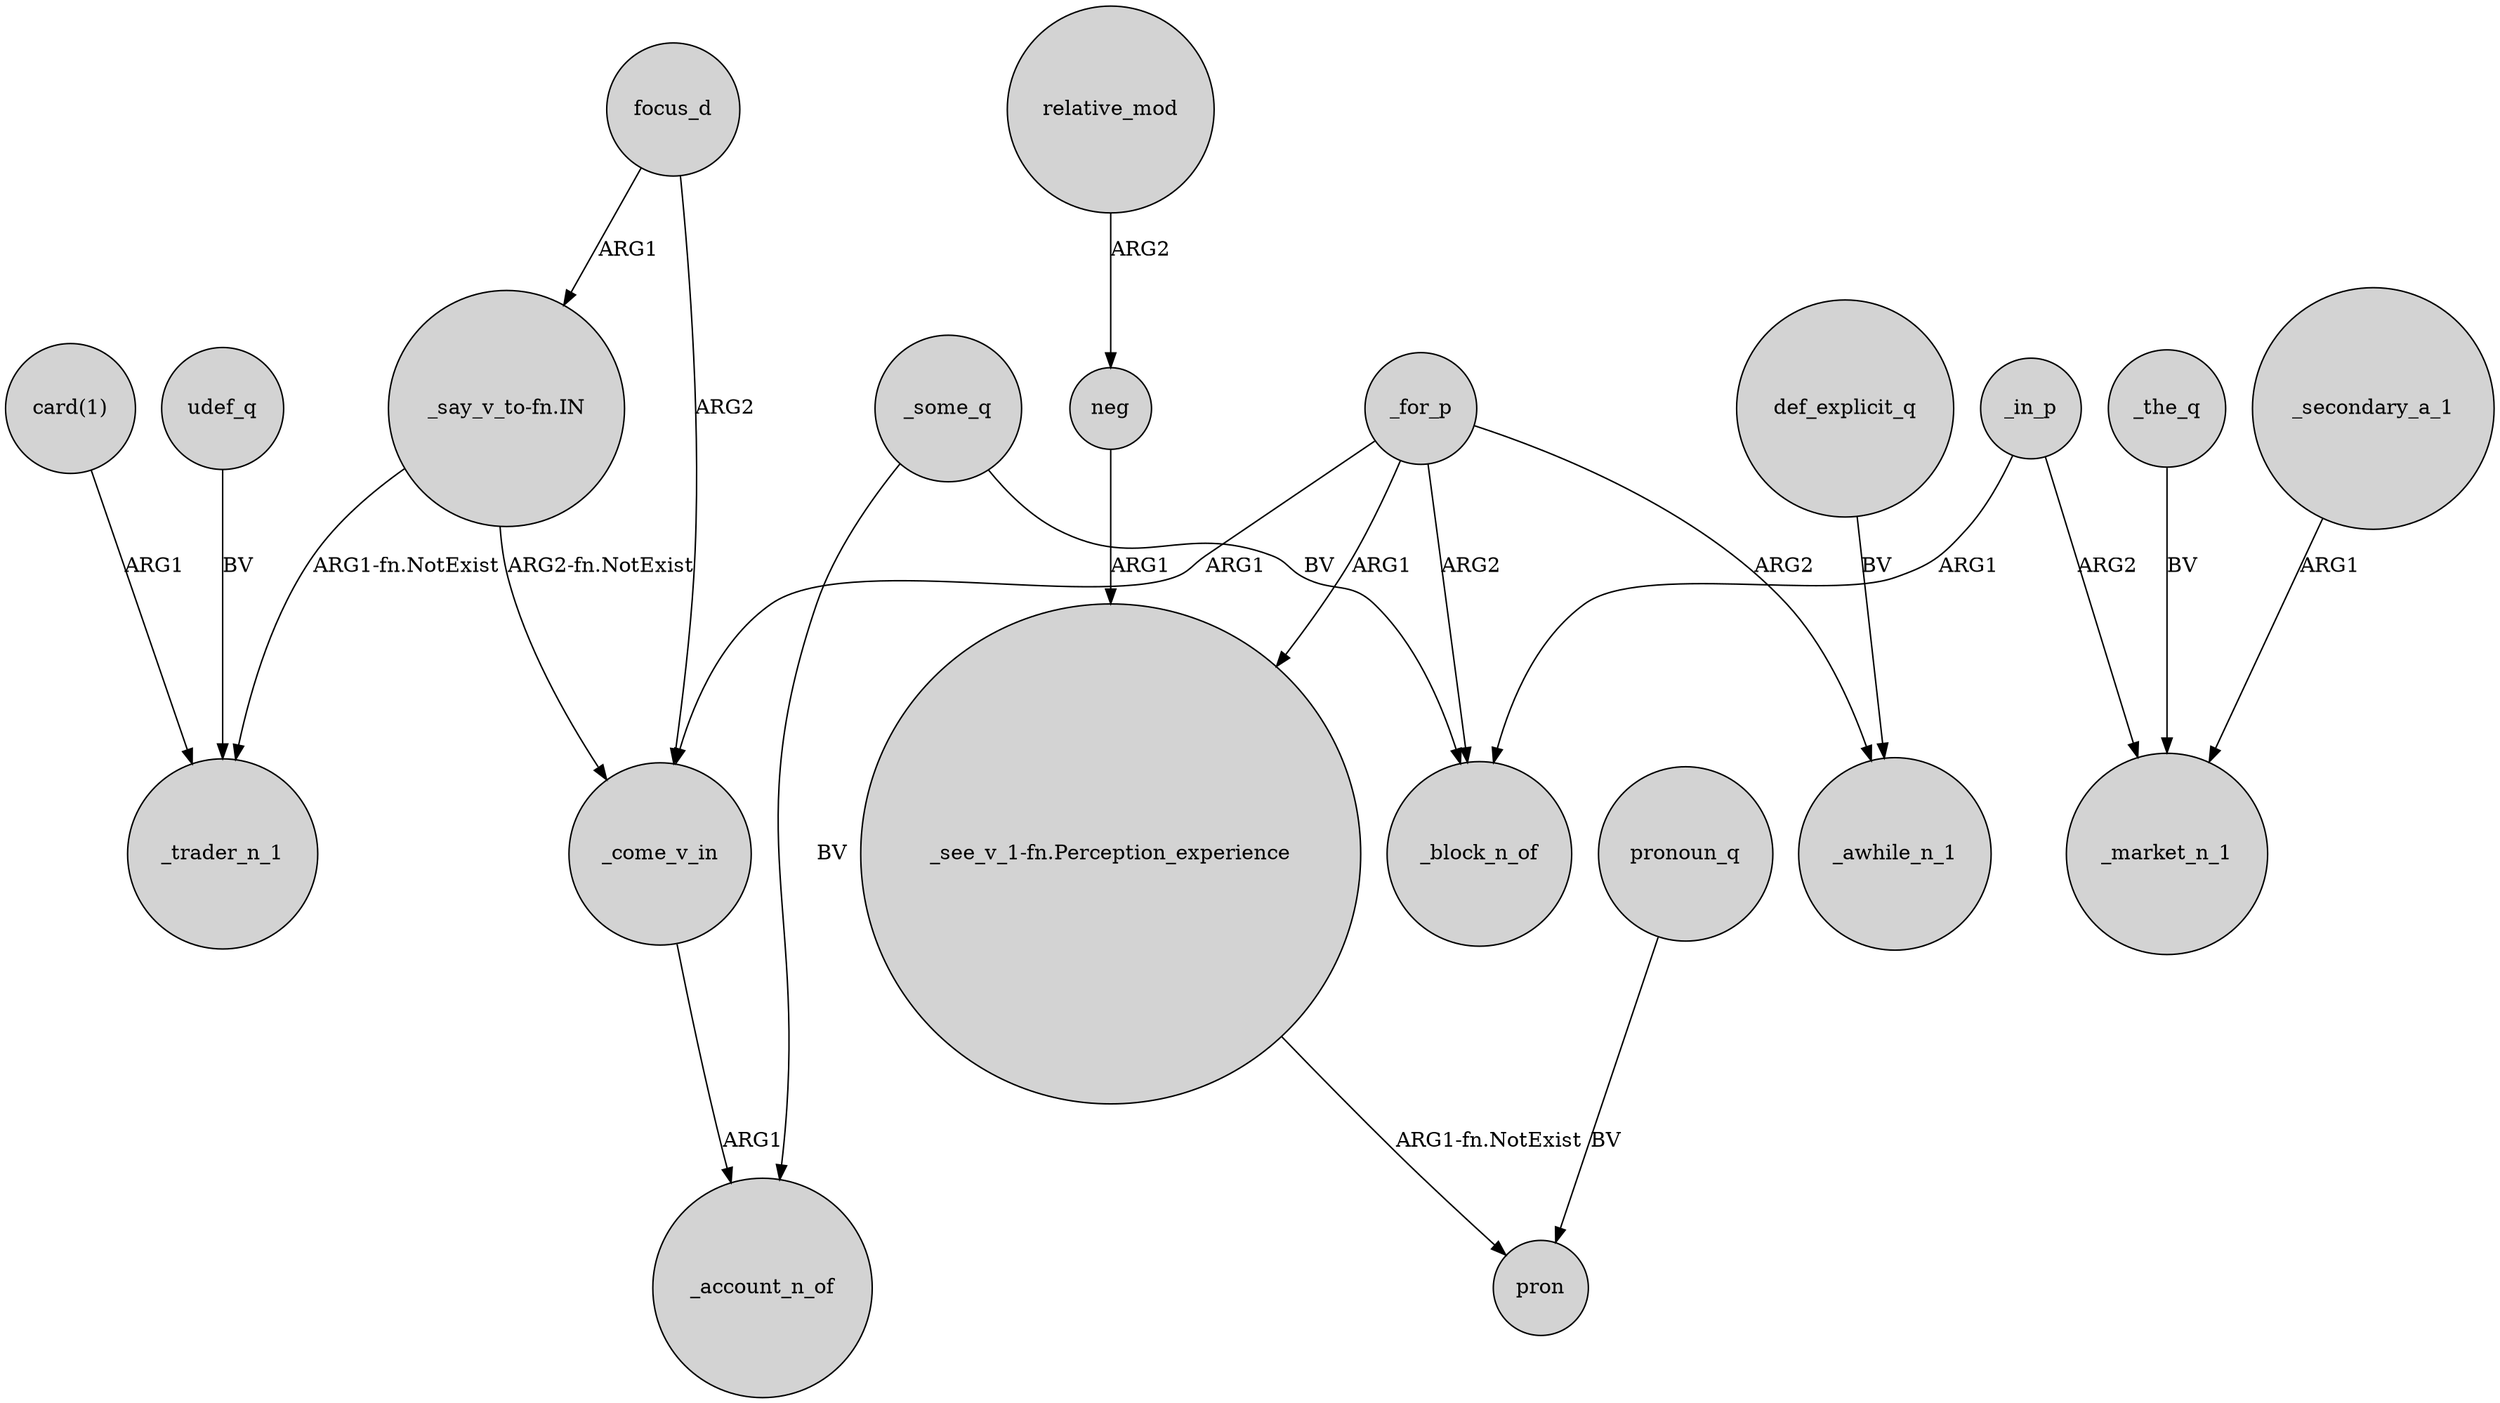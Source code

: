 digraph {
	node [shape=circle style=filled]
	"card(1)" -> _trader_n_1 [label=ARG1]
	focus_d -> _come_v_in [label=ARG2]
	udef_q -> _trader_n_1 [label=BV]
	relative_mod -> neg [label=ARG2]
	_for_p -> _come_v_in [label=ARG1]
	_some_q -> _account_n_of [label=BV]
	pronoun_q -> pron [label=BV]
	def_explicit_q -> _awhile_n_1 [label=BV]
	_secondary_a_1 -> _market_n_1 [label=ARG1]
	_for_p -> "_see_v_1-fn.Perception_experience" [label=ARG1]
	_for_p -> _awhile_n_1 [label=ARG2]
	neg -> "_see_v_1-fn.Perception_experience" [label=ARG1]
	"_say_v_to-fn.IN" -> _trader_n_1 [label="ARG1-fn.NotExist"]
	_some_q -> _block_n_of [label=BV]
	_for_p -> _block_n_of [label=ARG2]
	_in_p -> _block_n_of [label=ARG1]
	"_say_v_to-fn.IN" -> _come_v_in [label="ARG2-fn.NotExist"]
	_in_p -> _market_n_1 [label=ARG2]
	"_see_v_1-fn.Perception_experience" -> pron [label="ARG1-fn.NotExist"]
	_the_q -> _market_n_1 [label=BV]
	_come_v_in -> _account_n_of [label=ARG1]
	focus_d -> "_say_v_to-fn.IN" [label=ARG1]
}
